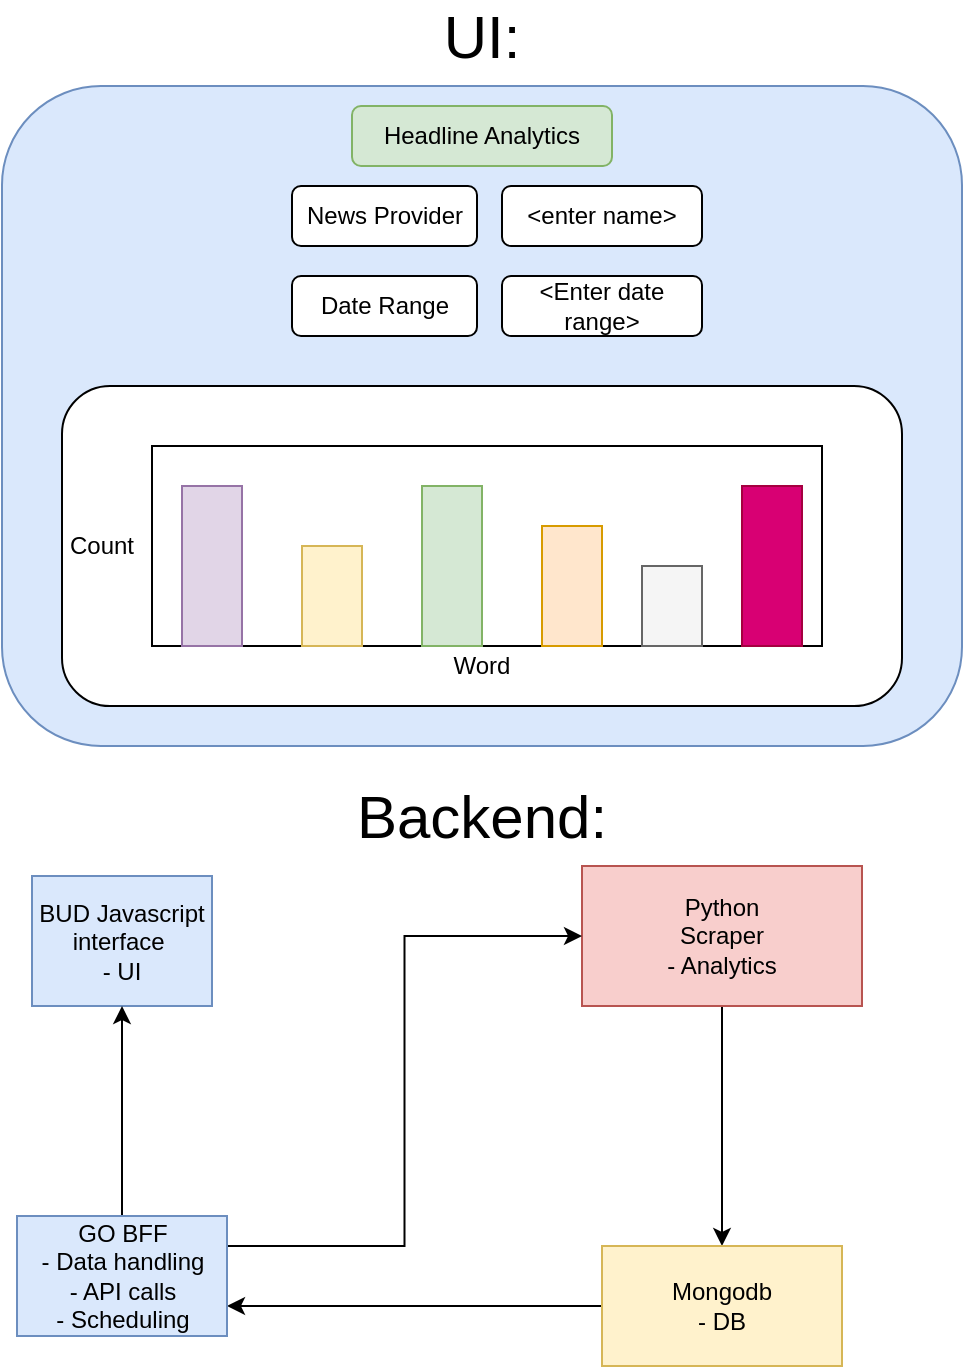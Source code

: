<mxfile version="20.2.3" type="device"><diagram id="iPCgkLMctH16MuU_rilq" name="Page-1"><mxGraphModel dx="865" dy="456" grid="1" gridSize="10" guides="1" tooltips="1" connect="1" arrows="1" fold="1" page="1" pageScale="1" pageWidth="850" pageHeight="1100" math="0" shadow="0"><root><mxCell id="0"/><mxCell id="1" parent="0"/><mxCell id="k3rVRWM71DOBYwbg-nHO-36" style="edgeStyle=orthogonalEdgeStyle;rounded=0;orthogonalLoop=1;jettySize=auto;html=1;entryX=0.5;entryY=0;entryDx=0;entryDy=0;fontSize=12;" edge="1" parent="1" source="k3rVRWM71DOBYwbg-nHO-1" target="k3rVRWM71DOBYwbg-nHO-6"><mxGeometry relative="1" as="geometry"/></mxCell><mxCell id="k3rVRWM71DOBYwbg-nHO-1" value="Python&lt;br&gt;Scraper&lt;br&gt;- Analytics" style="rounded=0;whiteSpace=wrap;html=1;fillColor=#f8cecc;strokeColor=#b85450;" vertex="1" parent="1"><mxGeometry x="330" y="450" width="140" height="70" as="geometry"/></mxCell><mxCell id="k3rVRWM71DOBYwbg-nHO-4" style="edgeStyle=orthogonalEdgeStyle;rounded=0;orthogonalLoop=1;jettySize=auto;html=1;entryX=0;entryY=0.5;entryDx=0;entryDy=0;exitX=1;exitY=0.25;exitDx=0;exitDy=0;" edge="1" parent="1" source="k3rVRWM71DOBYwbg-nHO-34" target="k3rVRWM71DOBYwbg-nHO-1"><mxGeometry relative="1" as="geometry"/></mxCell><mxCell id="k3rVRWM71DOBYwbg-nHO-3" value="BUD Javascript interface&amp;nbsp;&lt;br&gt;- UI" style="rounded=0;whiteSpace=wrap;html=1;fillColor=#dae8fc;strokeColor=#6c8ebf;" vertex="1" parent="1"><mxGeometry x="55" y="455" width="90" height="65" as="geometry"/></mxCell><mxCell id="k3rVRWM71DOBYwbg-nHO-8" style="edgeStyle=orthogonalEdgeStyle;rounded=0;orthogonalLoop=1;jettySize=auto;html=1;entryX=1;entryY=0.75;entryDx=0;entryDy=0;" edge="1" parent="1" source="k3rVRWM71DOBYwbg-nHO-6" target="k3rVRWM71DOBYwbg-nHO-34"><mxGeometry relative="1" as="geometry"/></mxCell><mxCell id="k3rVRWM71DOBYwbg-nHO-6" value="Mongodb&lt;br&gt;- DB" style="rounded=0;whiteSpace=wrap;html=1;fillColor=#fff2cc;strokeColor=#d6b656;" vertex="1" parent="1"><mxGeometry x="340" y="640" width="120" height="60" as="geometry"/></mxCell><mxCell id="k3rVRWM71DOBYwbg-nHO-10" value="" style="rounded=1;whiteSpace=wrap;html=1;fillColor=#dae8fc;strokeColor=#6c8ebf;" vertex="1" parent="1"><mxGeometry x="40" y="60" width="480" height="330" as="geometry"/></mxCell><mxCell id="k3rVRWM71DOBYwbg-nHO-11" value="News Provider" style="rounded=1;whiteSpace=wrap;html=1;" vertex="1" parent="1"><mxGeometry x="185" y="110" width="92.5" height="30" as="geometry"/></mxCell><mxCell id="k3rVRWM71DOBYwbg-nHO-13" value="&amp;lt;enter name&amp;gt;" style="rounded=1;whiteSpace=wrap;html=1;" vertex="1" parent="1"><mxGeometry x="290" y="110" width="100" height="30" as="geometry"/></mxCell><mxCell id="k3rVRWM71DOBYwbg-nHO-14" value="Date Range" style="rounded=1;whiteSpace=wrap;html=1;" vertex="1" parent="1"><mxGeometry x="185" y="155" width="92.5" height="30" as="geometry"/></mxCell><mxCell id="k3rVRWM71DOBYwbg-nHO-15" value="&amp;lt;Enter date range&amp;gt;" style="rounded=1;whiteSpace=wrap;html=1;" vertex="1" parent="1"><mxGeometry x="290" y="155" width="100" height="30" as="geometry"/></mxCell><mxCell id="k3rVRWM71DOBYwbg-nHO-16" value="Headline Analytics" style="rounded=1;whiteSpace=wrap;html=1;fillColor=#d5e8d4;strokeColor=#82b366;" vertex="1" parent="1"><mxGeometry x="215" y="70" width="130" height="30" as="geometry"/></mxCell><mxCell id="k3rVRWM71DOBYwbg-nHO-17" value="" style="rounded=1;whiteSpace=wrap;html=1;" vertex="1" parent="1"><mxGeometry x="70" y="210" width="420" height="160" as="geometry"/></mxCell><mxCell id="k3rVRWM71DOBYwbg-nHO-18" value="UI:" style="text;html=1;strokeColor=none;fillColor=none;align=center;verticalAlign=middle;whiteSpace=wrap;rounded=0;fontSize=30;" vertex="1" parent="1"><mxGeometry x="250" y="20" width="60" height="30" as="geometry"/></mxCell><mxCell id="k3rVRWM71DOBYwbg-nHO-19" value="Backend:" style="text;html=1;strokeColor=none;fillColor=none;align=center;verticalAlign=middle;whiteSpace=wrap;rounded=0;fontSize=30;" vertex="1" parent="1"><mxGeometry x="250" y="410" width="60" height="30" as="geometry"/></mxCell><mxCell id="k3rVRWM71DOBYwbg-nHO-22" value="" style="rounded=0;whiteSpace=wrap;html=1;fontSize=19;" vertex="1" parent="1"><mxGeometry x="115" y="240" width="335" height="100" as="geometry"/></mxCell><mxCell id="k3rVRWM71DOBYwbg-nHO-23" value="" style="rounded=0;whiteSpace=wrap;html=1;fontSize=19;fillColor=#e1d5e7;strokeColor=#9673a6;" vertex="1" parent="1"><mxGeometry x="130" y="260" width="30" height="80" as="geometry"/></mxCell><mxCell id="k3rVRWM71DOBYwbg-nHO-26" value="" style="rounded=0;whiteSpace=wrap;html=1;fontSize=19;fillColor=#fff2cc;strokeColor=#d6b656;" vertex="1" parent="1"><mxGeometry x="190" y="290" width="30" height="50" as="geometry"/></mxCell><mxCell id="k3rVRWM71DOBYwbg-nHO-27" value="" style="rounded=0;whiteSpace=wrap;html=1;fontSize=19;fillColor=#d5e8d4;strokeColor=#82b366;" vertex="1" parent="1"><mxGeometry x="250" y="260" width="30" height="80" as="geometry"/></mxCell><mxCell id="k3rVRWM71DOBYwbg-nHO-28" value="" style="rounded=0;whiteSpace=wrap;html=1;fontSize=19;fillColor=#ffe6cc;strokeColor=#d79b00;" vertex="1" parent="1"><mxGeometry x="310" y="280" width="30" height="60" as="geometry"/></mxCell><mxCell id="k3rVRWM71DOBYwbg-nHO-29" value="" style="rounded=0;whiteSpace=wrap;html=1;fontSize=19;fillColor=#f5f5f5;fontColor=#333333;strokeColor=#666666;" vertex="1" parent="1"><mxGeometry x="360" y="300" width="30" height="40" as="geometry"/></mxCell><mxCell id="k3rVRWM71DOBYwbg-nHO-30" value="" style="rounded=0;whiteSpace=wrap;html=1;fontSize=19;fillColor=#d80073;fontColor=#ffffff;strokeColor=#A50040;" vertex="1" parent="1"><mxGeometry x="410" y="260" width="30" height="80" as="geometry"/></mxCell><mxCell id="k3rVRWM71DOBYwbg-nHO-31" value="Count" style="text;html=1;strokeColor=none;fillColor=none;align=center;verticalAlign=middle;whiteSpace=wrap;rounded=0;fontSize=12;" vertex="1" parent="1"><mxGeometry x="70" y="270" width="40" height="40" as="geometry"/></mxCell><mxCell id="k3rVRWM71DOBYwbg-nHO-32" value="Word" style="text;html=1;strokeColor=none;fillColor=none;align=center;verticalAlign=middle;whiteSpace=wrap;rounded=0;fontSize=12;" vertex="1" parent="1"><mxGeometry x="260" y="330" width="40" height="40" as="geometry"/></mxCell><mxCell id="k3rVRWM71DOBYwbg-nHO-35" style="edgeStyle=orthogonalEdgeStyle;rounded=0;orthogonalLoop=1;jettySize=auto;html=1;entryX=0.5;entryY=1;entryDx=0;entryDy=0;fontSize=12;" edge="1" parent="1" source="k3rVRWM71DOBYwbg-nHO-34" target="k3rVRWM71DOBYwbg-nHO-3"><mxGeometry relative="1" as="geometry"/></mxCell><mxCell id="k3rVRWM71DOBYwbg-nHO-34" value="GO BFF&lt;br&gt;- Data handling&lt;br&gt;- API calls&lt;br&gt;- Scheduling" style="rounded=0;whiteSpace=wrap;html=1;fontSize=12;fillColor=#dae8fc;strokeColor=#6c8ebf;" vertex="1" parent="1"><mxGeometry x="47.5" y="625" width="105" height="60" as="geometry"/></mxCell></root></mxGraphModel></diagram></mxfile>